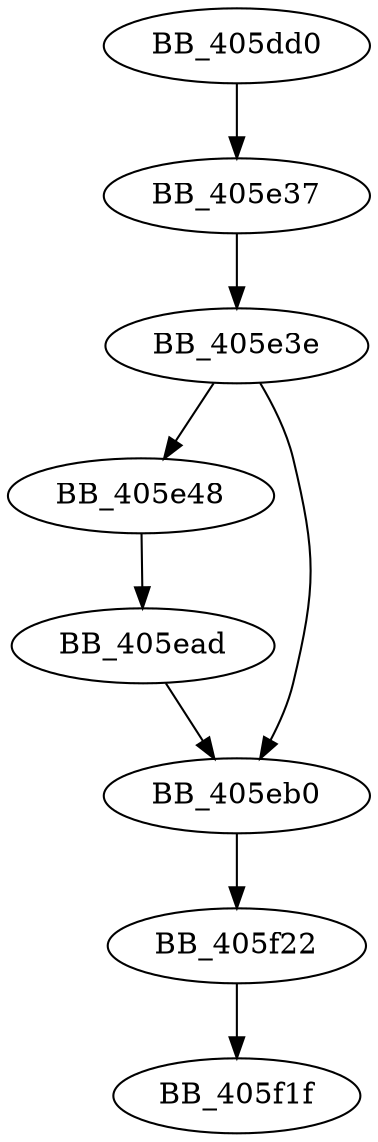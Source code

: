 DiGraph sub_405DD0{
BB_405dd0->BB_405e37
BB_405e37->BB_405e3e
BB_405e3e->BB_405e48
BB_405e3e->BB_405eb0
BB_405e48->BB_405ead
BB_405ead->BB_405eb0
BB_405eb0->BB_405f22
BB_405f22->BB_405f1f
}
